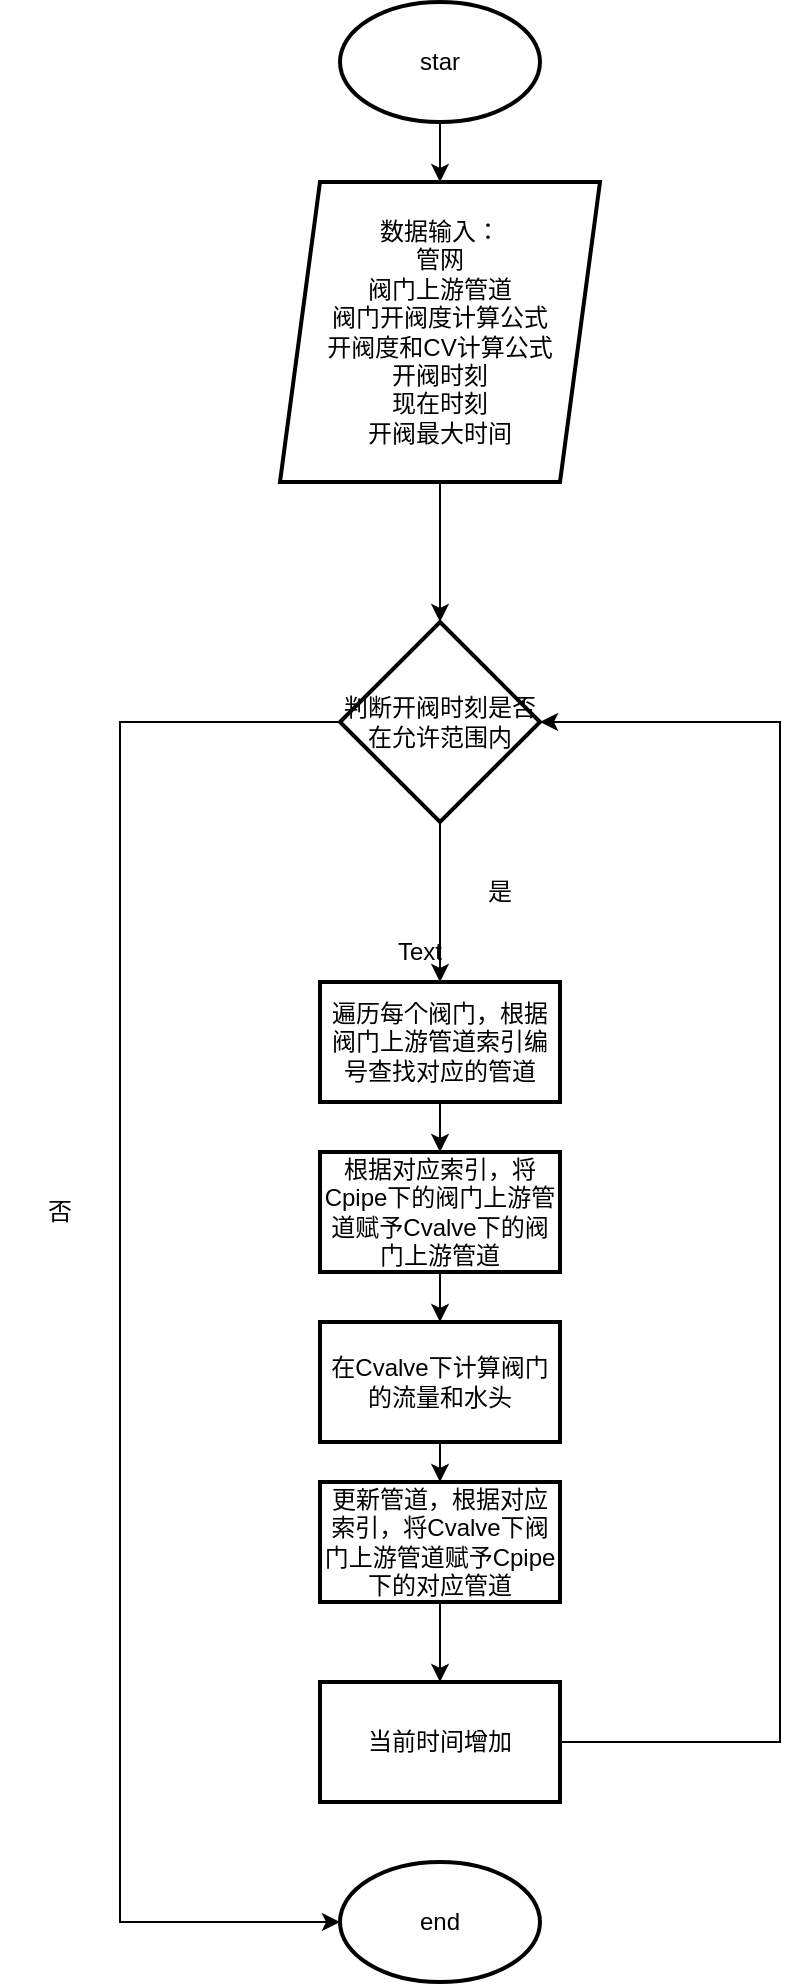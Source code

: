 <mxfile version="18.0.4" type="device"><diagram id="KvXEGMxISUYgUiRBZeMI" name="第 1 页"><mxGraphModel dx="702" dy="3195" grid="1" gridSize="10" guides="1" tooltips="1" connect="1" arrows="1" fold="1" page="1" pageScale="1" pageWidth="827" pageHeight="1169" math="0" shadow="0"><root><mxCell id="0"/><mxCell id="1" parent="0"/><mxCell id="vTkJDUrNnk9haubJAcT5-3" value="" style="edgeStyle=orthogonalEdgeStyle;rounded=0;orthogonalLoop=1;jettySize=auto;html=1;" edge="1" parent="1" source="vTkJDUrNnk9haubJAcT5-1" target="vTkJDUrNnk9haubJAcT5-2"><mxGeometry relative="1" as="geometry"/></mxCell><mxCell id="vTkJDUrNnk9haubJAcT5-1" value="star" style="strokeWidth=2;html=1;shape=mxgraph.flowchart.start_1;whiteSpace=wrap;" vertex="1" parent="1"><mxGeometry x="340" y="-2220" width="100" height="60" as="geometry"/></mxCell><mxCell id="vTkJDUrNnk9haubJAcT5-27" style="edgeStyle=orthogonalEdgeStyle;rounded=0;orthogonalLoop=1;jettySize=auto;html=1;entryX=0.5;entryY=0;entryDx=0;entryDy=0;entryPerimeter=0;" edge="1" parent="1" source="vTkJDUrNnk9haubJAcT5-2" target="vTkJDUrNnk9haubJAcT5-11"><mxGeometry relative="1" as="geometry"/></mxCell><mxCell id="vTkJDUrNnk9haubJAcT5-2" value="数据输入：&lt;br&gt;管网&lt;br&gt;阀门上游管道&lt;br&gt;阀门开阀度计算公式&lt;br&gt;开阀度和CV计算公式&lt;br&gt;开阀时刻&lt;br&gt;现在时刻&lt;br&gt;开阀最大时间" style="shape=parallelogram;perimeter=parallelogramPerimeter;whiteSpace=wrap;html=1;fixedSize=1;strokeWidth=2;" vertex="1" parent="1"><mxGeometry x="310" y="-2130" width="160" height="150" as="geometry"/></mxCell><mxCell id="vTkJDUrNnk9haubJAcT5-9" value="" style="edgeStyle=orthogonalEdgeStyle;rounded=0;orthogonalLoop=1;jettySize=auto;html=1;exitX=0.5;exitY=1;exitDx=0;exitDy=0;exitPerimeter=0;" edge="1" parent="1" source="vTkJDUrNnk9haubJAcT5-11" target="vTkJDUrNnk9haubJAcT5-8"><mxGeometry relative="1" as="geometry"><mxPoint x="390" y="-1700" as="sourcePoint"/></mxGeometry></mxCell><mxCell id="vTkJDUrNnk9haubJAcT5-17" style="edgeStyle=orthogonalEdgeStyle;rounded=0;orthogonalLoop=1;jettySize=auto;html=1;entryX=0;entryY=0.5;entryDx=0;entryDy=0;entryPerimeter=0;exitX=0;exitY=0.5;exitDx=0;exitDy=0;exitPerimeter=0;" edge="1" parent="1" source="vTkJDUrNnk9haubJAcT5-11" target="vTkJDUrNnk9haubJAcT5-16"><mxGeometry relative="1" as="geometry"><mxPoint x="330" y="-1730" as="sourcePoint"/><mxPoint x="200" y="-1320" as="targetPoint"/><Array as="points"><mxPoint x="230" y="-1860"/><mxPoint x="230" y="-1260"/></Array></mxGeometry></mxCell><mxCell id="vTkJDUrNnk9haubJAcT5-20" value="" style="edgeStyle=orthogonalEdgeStyle;rounded=0;orthogonalLoop=1;jettySize=auto;html=1;" edge="1" parent="1" source="vTkJDUrNnk9haubJAcT5-8" target="vTkJDUrNnk9haubJAcT5-19"><mxGeometry relative="1" as="geometry"/></mxCell><mxCell id="vTkJDUrNnk9haubJAcT5-8" value="遍历每个阀门，根据阀门上游管道索引编号查找对应的管道" style="whiteSpace=wrap;html=1;strokeWidth=2;" vertex="1" parent="1"><mxGeometry x="330" y="-1730" width="120" height="60" as="geometry"/></mxCell><mxCell id="vTkJDUrNnk9haubJAcT5-11" value="判断开阀时刻是否在允许范围内" style="strokeWidth=2;html=1;shape=mxgraph.flowchart.decision;whiteSpace=wrap;" vertex="1" parent="1"><mxGeometry x="340" y="-1910" width="100" height="100" as="geometry"/></mxCell><mxCell id="vTkJDUrNnk9haubJAcT5-15" value="是" style="text;html=1;strokeColor=none;fillColor=none;align=center;verticalAlign=middle;whiteSpace=wrap;rounded=0;" vertex="1" parent="1"><mxGeometry x="390" y="-1790" width="60" height="30" as="geometry"/></mxCell><mxCell id="vTkJDUrNnk9haubJAcT5-16" value="end" style="strokeWidth=2;html=1;shape=mxgraph.flowchart.start_1;whiteSpace=wrap;" vertex="1" parent="1"><mxGeometry x="340" y="-1290" width="100" height="60" as="geometry"/></mxCell><mxCell id="vTkJDUrNnk9haubJAcT5-18" value="否" style="text;html=1;strokeColor=none;fillColor=none;align=center;verticalAlign=middle;whiteSpace=wrap;rounded=0;" vertex="1" parent="1"><mxGeometry x="170" y="-1630" width="60" height="30" as="geometry"/></mxCell><mxCell id="vTkJDUrNnk9haubJAcT5-24" value="" style="edgeStyle=orthogonalEdgeStyle;rounded=0;orthogonalLoop=1;jettySize=auto;html=1;" edge="1" parent="1" source="vTkJDUrNnk9haubJAcT5-19" target="vTkJDUrNnk9haubJAcT5-23"><mxGeometry relative="1" as="geometry"/></mxCell><mxCell id="vTkJDUrNnk9haubJAcT5-19" value="根据对应索引，将Cpipe下的阀门上游管道赋予Cvalve下的阀门上游管道" style="whiteSpace=wrap;html=1;strokeWidth=2;" vertex="1" parent="1"><mxGeometry x="330" y="-1645" width="120" height="60" as="geometry"/></mxCell><mxCell id="vTkJDUrNnk9haubJAcT5-29" value="" style="edgeStyle=orthogonalEdgeStyle;rounded=0;orthogonalLoop=1;jettySize=auto;html=1;" edge="1" parent="1" source="vTkJDUrNnk9haubJAcT5-23" target="vTkJDUrNnk9haubJAcT5-28"><mxGeometry relative="1" as="geometry"/></mxCell><mxCell id="vTkJDUrNnk9haubJAcT5-23" value="在Cvalve下计算阀门的流量和水头" style="whiteSpace=wrap;html=1;strokeWidth=2;" vertex="1" parent="1"><mxGeometry x="330" y="-1560" width="120" height="60" as="geometry"/></mxCell><mxCell id="vTkJDUrNnk9haubJAcT5-32" value="" style="edgeStyle=orthogonalEdgeStyle;rounded=0;orthogonalLoop=1;jettySize=auto;html=1;" edge="1" parent="1" source="vTkJDUrNnk9haubJAcT5-28" target="vTkJDUrNnk9haubJAcT5-31"><mxGeometry relative="1" as="geometry"/></mxCell><mxCell id="vTkJDUrNnk9haubJAcT5-28" value="更新管道，根据对应索引，将Cvalve下阀门上游管道赋予Cpipe下的对应管道" style="whiteSpace=wrap;html=1;strokeWidth=2;" vertex="1" parent="1"><mxGeometry x="330" y="-1480" width="120" height="60" as="geometry"/></mxCell><mxCell id="vTkJDUrNnk9haubJAcT5-33" style="edgeStyle=orthogonalEdgeStyle;rounded=0;orthogonalLoop=1;jettySize=auto;html=1;entryX=1;entryY=0.5;entryDx=0;entryDy=0;entryPerimeter=0;" edge="1" parent="1" source="vTkJDUrNnk9haubJAcT5-31" target="vTkJDUrNnk9haubJAcT5-11"><mxGeometry relative="1" as="geometry"><Array as="points"><mxPoint x="560" y="-1350"/><mxPoint x="560" y="-1860"/></Array></mxGeometry></mxCell><mxCell id="vTkJDUrNnk9haubJAcT5-31" value="当前时间增加" style="whiteSpace=wrap;html=1;strokeWidth=2;" vertex="1" parent="1"><mxGeometry x="330" y="-1380" width="120" height="60" as="geometry"/></mxCell><mxCell id="vTkJDUrNnk9haubJAcT5-34" value="Text" style="text;html=1;strokeColor=none;fillColor=none;align=center;verticalAlign=middle;whiteSpace=wrap;rounded=0;" vertex="1" parent="1"><mxGeometry x="350" y="-1760" width="60" height="30" as="geometry"/></mxCell></root></mxGraphModel></diagram></mxfile>